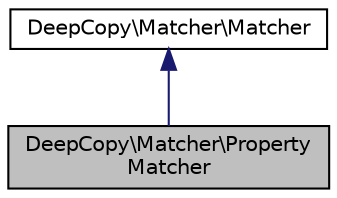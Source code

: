 digraph "DeepCopy\Matcher\PropertyMatcher"
{
  edge [fontname="Helvetica",fontsize="10",labelfontname="Helvetica",labelfontsize="10"];
  node [fontname="Helvetica",fontsize="10",shape=record];
  Node2 [label="DeepCopy\\Matcher\\Property\lMatcher",height=0.2,width=0.4,color="black", fillcolor="grey75", style="filled", fontcolor="black"];
  Node3 -> Node2 [dir="back",color="midnightblue",fontsize="10",style="solid",fontname="Helvetica"];
  Node3 [label="DeepCopy\\Matcher\\Matcher",height=0.2,width=0.4,color="black", fillcolor="white", style="filled",URL="$interfaceDeepCopy_1_1Matcher_1_1Matcher.html"];
}

